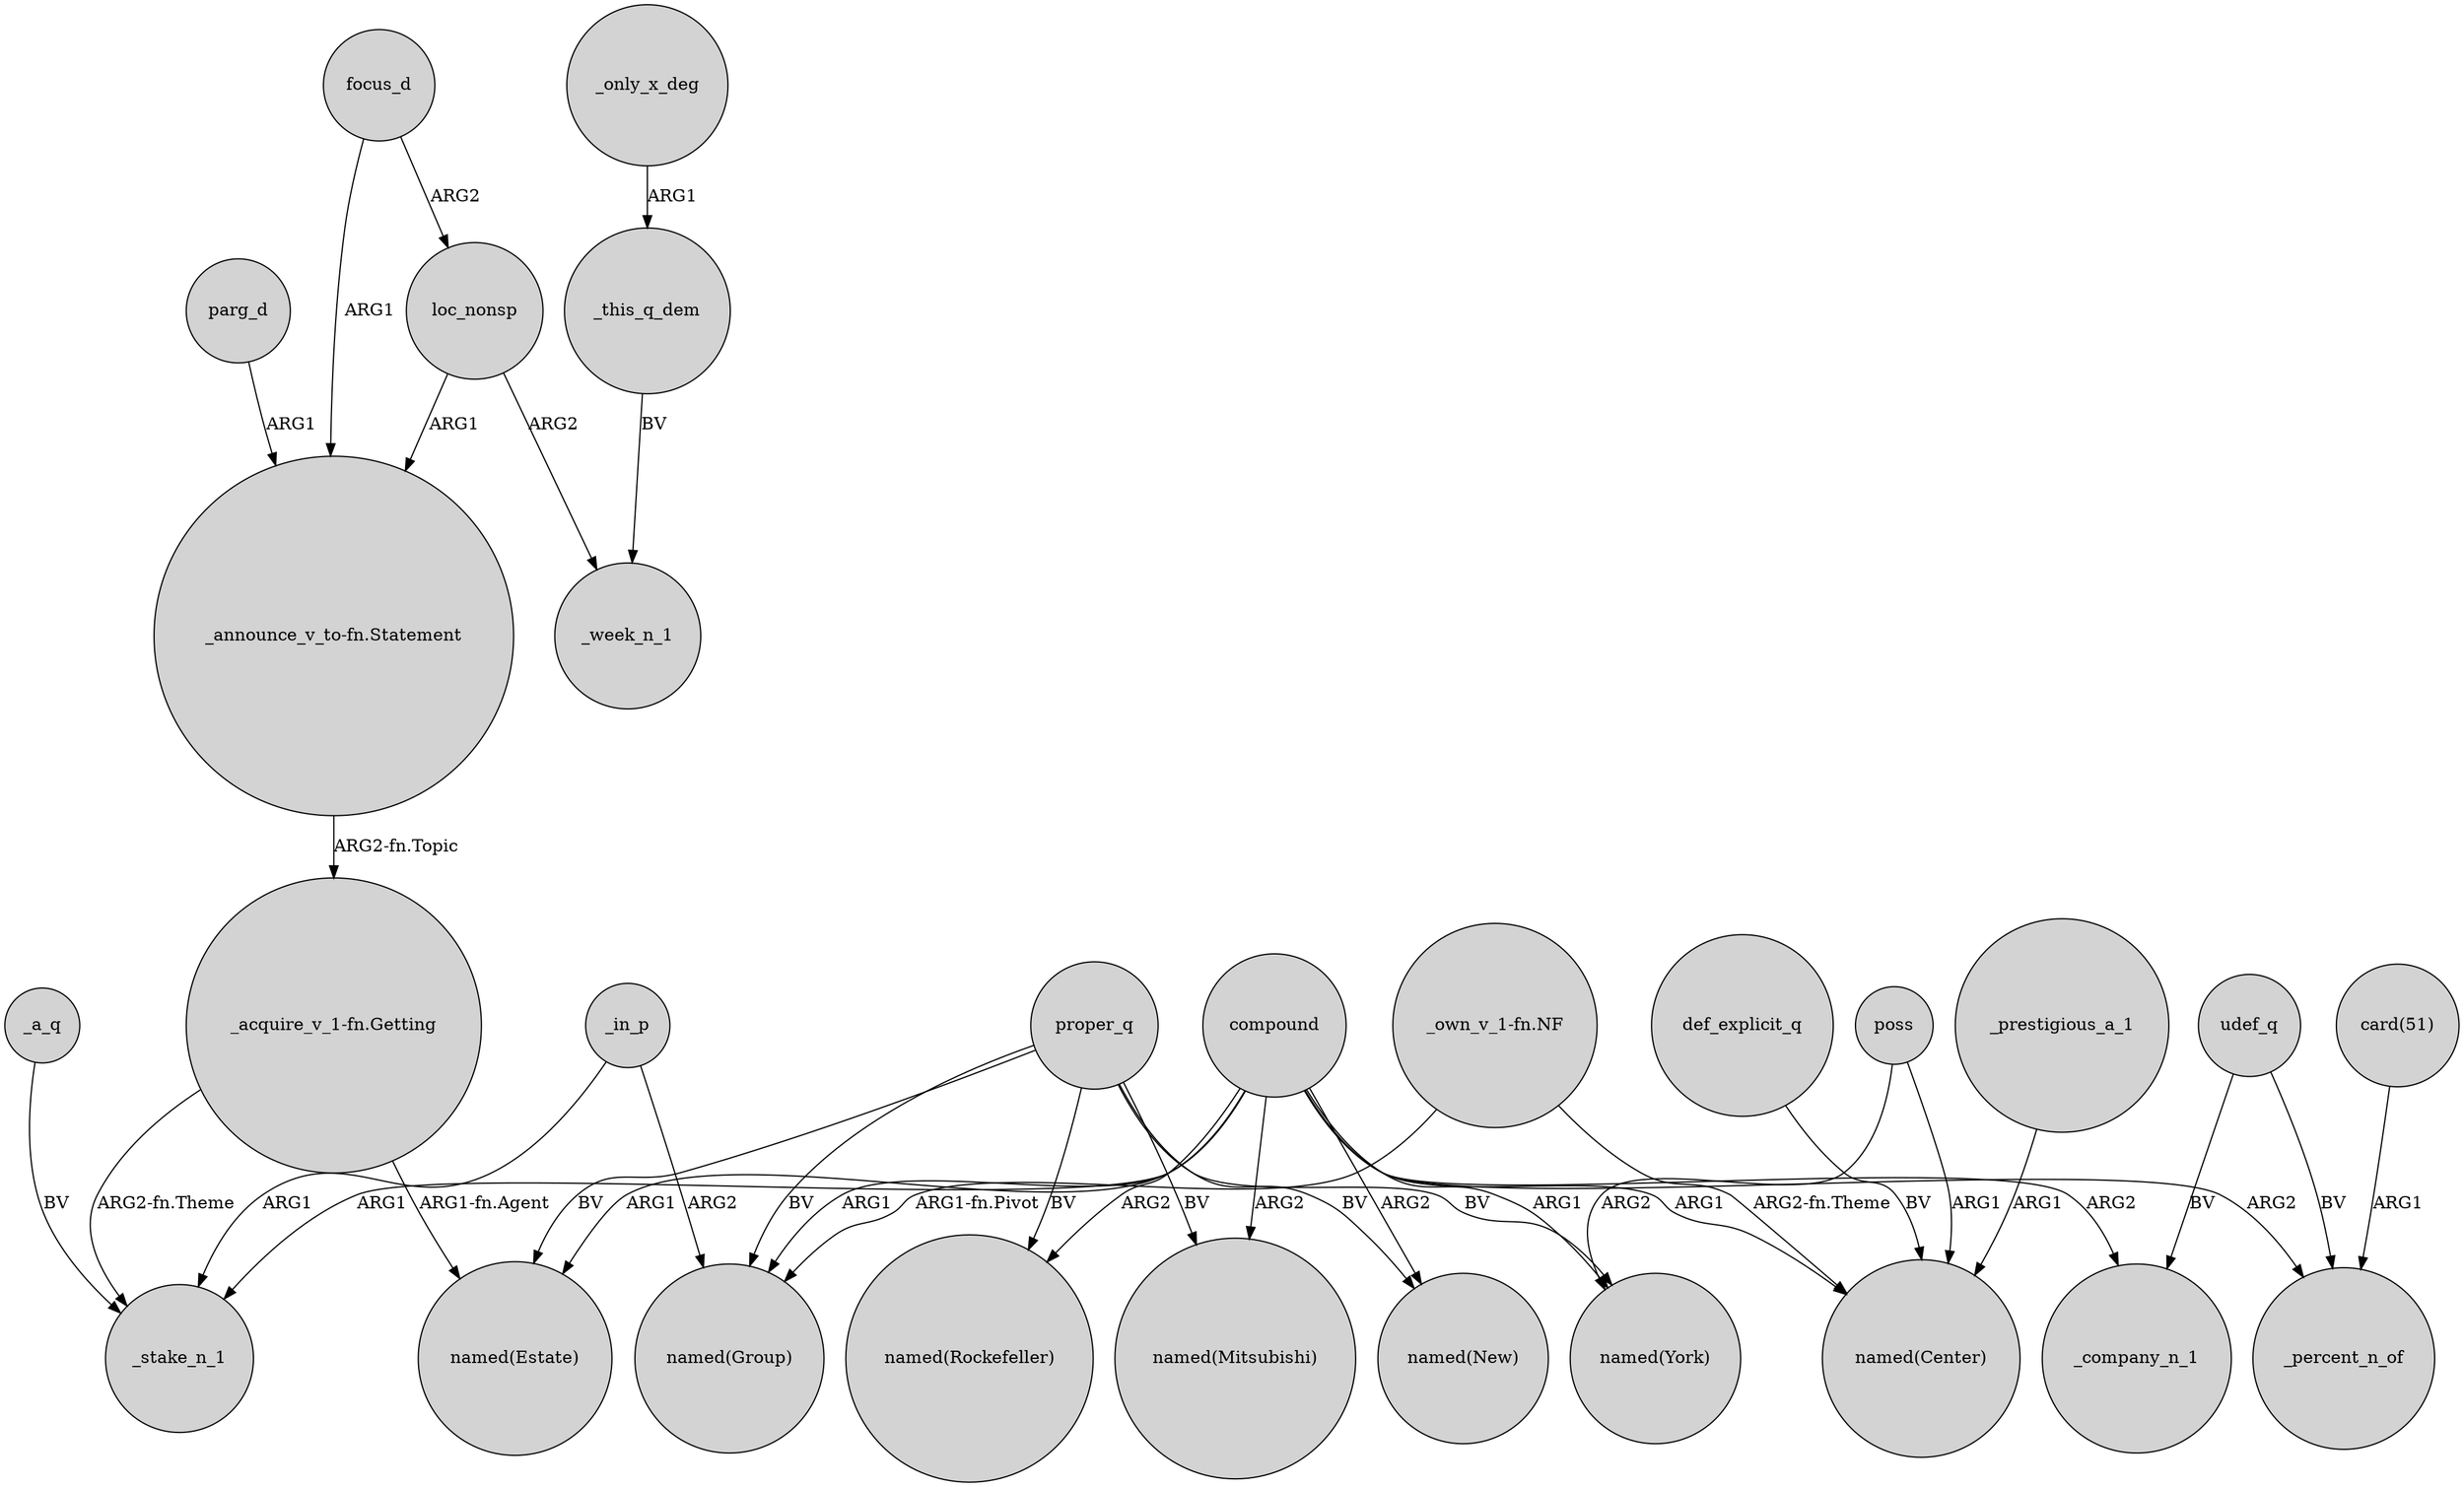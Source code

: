 digraph {
	node [shape=circle style=filled]
	_a_q -> _stake_n_1 [label=BV]
	compound -> "named(Rockefeller)" [label=ARG2]
	focus_d -> loc_nonsp [label=ARG2]
	def_explicit_q -> "named(Center)" [label=BV]
	compound -> "named(New)" [label=ARG2]
	_only_x_deg -> _this_q_dem [label=ARG1]
	focus_d -> "_announce_v_to-fn.Statement" [label=ARG1]
	proper_q -> "named(New)" [label=BV]
	"card(51)" -> _percent_n_of [label=ARG1]
	compound -> _company_n_1 [label=ARG2]
	"_own_v_1-fn.NF" -> "named(Group)" [label="ARG1-fn.Pivot"]
	"_acquire_v_1-fn.Getting" -> _stake_n_1 [label="ARG2-fn.Theme"]
	compound -> _percent_n_of [label=ARG2]
	proper_q -> "named(Estate)" [label=BV]
	"_acquire_v_1-fn.Getting" -> "named(Estate)" [label="ARG1-fn.Agent"]
	poss -> "named(Center)" [label=ARG1]
	compound -> "named(Group)" [label=ARG1]
	loc_nonsp -> "_announce_v_to-fn.Statement" [label=ARG1]
	poss -> "named(York)" [label=ARG2]
	_in_p -> _stake_n_1 [label=ARG1]
	_this_q_dem -> _week_n_1 [label=BV]
	compound -> "named(Estate)" [label=ARG1]
	loc_nonsp -> _week_n_1 [label=ARG2]
	proper_q -> "named(Rockefeller)" [label=BV]
	parg_d -> "_announce_v_to-fn.Statement" [label=ARG1]
	compound -> "named(York)" [label=ARG1]
	compound -> "named(Mitsubishi)" [label=ARG2]
	proper_q -> "named(Mitsubishi)" [label=BV]
	"_own_v_1-fn.NF" -> "named(Center)" [label="ARG2-fn.Theme"]
	compound -> _stake_n_1 [label=ARG1]
	"_announce_v_to-fn.Statement" -> "_acquire_v_1-fn.Getting" [label="ARG2-fn.Topic"]
	proper_q -> "named(Group)" [label=BV]
	compound -> "named(Center)" [label=ARG1]
	udef_q -> _percent_n_of [label=BV]
	proper_q -> "named(York)" [label=BV]
	_prestigious_a_1 -> "named(Center)" [label=ARG1]
	udef_q -> _company_n_1 [label=BV]
	_in_p -> "named(Group)" [label=ARG2]
}
